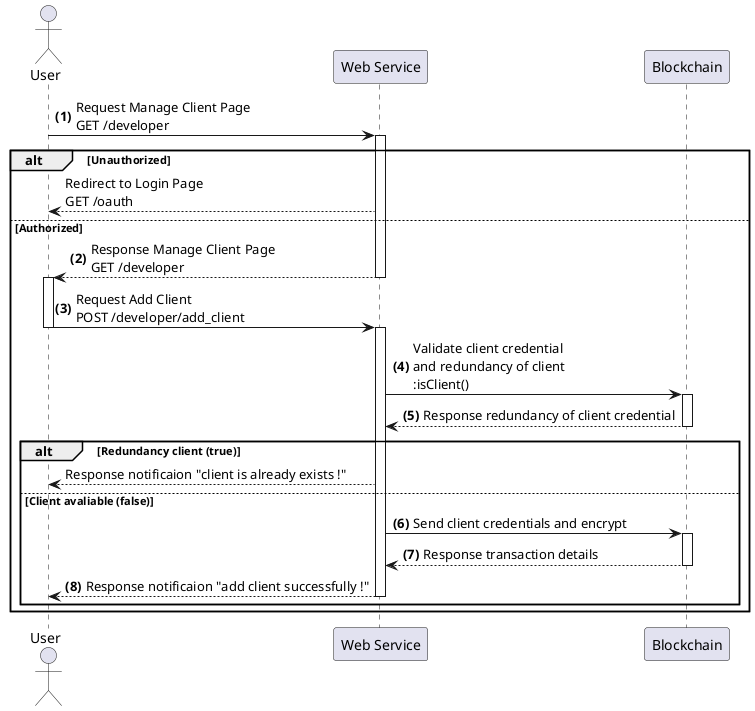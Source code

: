 @startuml
actor User
autonumber "<b>(0)"
"User" -> "Web Service" ++: Request Manage Client Page\nGET /developer
'"Web Service" -> "Auth Middleware" ++: Authenticate :isAuthorized()
'"Auth Middleware" --> "Web Service" --: Response Identity verification
alt Unauthorized
    autonumber stop
    "Web Service" --> "User": Redirect to Login Page\nGET /oauth
else Authorized
    autonumber resume
    "Web Service" --> "User" --++: Response Manage Client Page\nGET /developer
    "User" -> "Web Service" --++: Request Add Client\nPOST /developer/add_client
    "Web Service" -> "Blockchain" ++: Validate client credential\nand redundancy of client \n:isClient()
    "Blockchain" --> "Web Service" --: Response redundancy of client credential
    alt Redundancy client (true)
        autonumber stop
        "Web Service" --> "User" : Response notificaion "client is already exists !"
    else Client avaliable (false)
        autonumber resume
        "Web Service" -> "Blockchain" ++: Send client credentials and encrypt
        "Blockchain" --> "Web Service" --: Response transaction details
        "Web Service" --> "User" --: Response notificaion "add client successfully !"
    end
end



@enduml